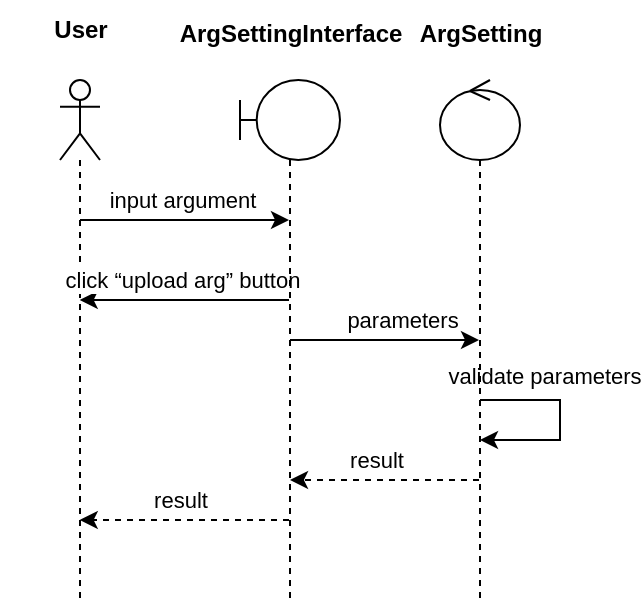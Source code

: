 <mxfile version="22.1.11" type="github">
  <diagram name="第 1 页" id="42TdLFu5hjxumaOI7XeB">
    <mxGraphModel dx="1783" dy="541" grid="1" gridSize="10" guides="1" tooltips="1" connect="1" arrows="1" fold="1" page="1" pageScale="1" pageWidth="827" pageHeight="1169" math="0" shadow="0">
      <root>
        <mxCell id="0" />
        <mxCell id="1" parent="0" />
        <mxCell id="NhdCOhWgxpIEbbQk7Ya7-1" style="edgeStyle=orthogonalEdgeStyle;rounded=0;orthogonalLoop=1;jettySize=auto;html=1;curved=0;" edge="1" parent="1" source="NhdCOhWgxpIEbbQk7Ya7-5" target="NhdCOhWgxpIEbbQk7Ya7-12">
          <mxGeometry relative="1" as="geometry">
            <Array as="points">
              <mxPoint x="-140" y="320" />
              <mxPoint x="-140" y="320" />
            </Array>
          </mxGeometry>
        </mxCell>
        <mxCell id="NhdCOhWgxpIEbbQk7Ya7-2" value="input argument" style="edgeLabel;html=1;align=center;verticalAlign=middle;resizable=0;points=[];" vertex="1" connectable="0" parent="NhdCOhWgxpIEbbQk7Ya7-1">
          <mxGeometry x="-0.259" y="4" relative="1" as="geometry">
            <mxPoint x="12" y="-6" as="offset" />
          </mxGeometry>
        </mxCell>
        <mxCell id="NhdCOhWgxpIEbbQk7Ya7-5" value="" style="shape=umlLifeline;perimeter=lifelinePerimeter;whiteSpace=wrap;html=1;container=1;dropTarget=0;collapsible=0;recursiveResize=0;outlineConnect=0;portConstraint=eastwest;newEdgeStyle={&quot;curved&quot;:0,&quot;rounded&quot;:0};participant=umlActor;" vertex="1" parent="1">
          <mxGeometry x="-220" y="250" width="20" height="260" as="geometry" />
        </mxCell>
        <mxCell id="NhdCOhWgxpIEbbQk7Ya7-6" style="edgeStyle=orthogonalEdgeStyle;rounded=0;orthogonalLoop=1;jettySize=auto;html=1;curved=0;" edge="1" parent="1">
          <mxGeometry relative="1" as="geometry">
            <mxPoint x="-105.5" y="360.0" as="sourcePoint" />
            <mxPoint x="-210.145" y="360.0" as="targetPoint" />
          </mxGeometry>
        </mxCell>
        <mxCell id="NhdCOhWgxpIEbbQk7Ya7-7" value="click “upload arg” button" style="edgeLabel;html=1;align=center;verticalAlign=middle;resizable=0;points=[];" vertex="1" connectable="0" parent="NhdCOhWgxpIEbbQk7Ya7-6">
          <mxGeometry x="0.146" y="2" relative="1" as="geometry">
            <mxPoint x="6" y="-12" as="offset" />
          </mxGeometry>
        </mxCell>
        <mxCell id="NhdCOhWgxpIEbbQk7Ya7-8" style="edgeStyle=orthogonalEdgeStyle;rounded=0;orthogonalLoop=1;jettySize=auto;html=1;curved=0;" edge="1" parent="1" source="NhdCOhWgxpIEbbQk7Ya7-12" target="NhdCOhWgxpIEbbQk7Ya7-18">
          <mxGeometry relative="1" as="geometry" />
        </mxCell>
        <mxCell id="NhdCOhWgxpIEbbQk7Ya7-9" value="parameters" style="edgeLabel;html=1;align=center;verticalAlign=middle;resizable=0;points=[];" vertex="1" connectable="0" parent="NhdCOhWgxpIEbbQk7Ya7-8">
          <mxGeometry x="0.277" relative="1" as="geometry">
            <mxPoint x="-5" y="-10" as="offset" />
          </mxGeometry>
        </mxCell>
        <mxCell id="NhdCOhWgxpIEbbQk7Ya7-10" style="edgeStyle=orthogonalEdgeStyle;rounded=0;orthogonalLoop=1;jettySize=auto;html=1;curved=0;dashed=1;" edge="1" parent="1">
          <mxGeometry relative="1" as="geometry">
            <mxPoint x="-105.5" y="470.0" as="sourcePoint" />
            <mxPoint x="-210.145" y="470.0" as="targetPoint" />
          </mxGeometry>
        </mxCell>
        <mxCell id="NhdCOhWgxpIEbbQk7Ya7-11" value="result" style="edgeLabel;html=1;align=center;verticalAlign=middle;resizable=0;points=[];" vertex="1" connectable="0" parent="NhdCOhWgxpIEbbQk7Ya7-10">
          <mxGeometry x="-0.021" y="-1" relative="1" as="geometry">
            <mxPoint x="-4" y="-9" as="offset" />
          </mxGeometry>
        </mxCell>
        <mxCell id="NhdCOhWgxpIEbbQk7Ya7-12" value="" style="shape=umlLifeline;perimeter=lifelinePerimeter;whiteSpace=wrap;html=1;container=1;dropTarget=0;collapsible=0;recursiveResize=0;outlineConnect=0;portConstraint=eastwest;newEdgeStyle={&quot;curved&quot;:0,&quot;rounded&quot;:0};participant=umlBoundary;" vertex="1" parent="1">
          <mxGeometry x="-130" y="250" width="50" height="260" as="geometry" />
        </mxCell>
        <mxCell id="NhdCOhWgxpIEbbQk7Ya7-13" value="User" style="text;align=center;fontStyle=1;verticalAlign=middle;spacingLeft=3;spacingRight=3;strokeColor=none;rotatable=0;points=[[0,0.5],[1,0.5]];portConstraint=eastwest;html=1;" vertex="1" parent="1">
          <mxGeometry x="-250" y="210" width="80" height="30" as="geometry" />
        </mxCell>
        <mxCell id="NhdCOhWgxpIEbbQk7Ya7-14" style="edgeStyle=orthogonalEdgeStyle;rounded=0;orthogonalLoop=1;jettySize=auto;html=1;curved=0;" edge="1" parent="1" source="NhdCOhWgxpIEbbQk7Ya7-18" target="NhdCOhWgxpIEbbQk7Ya7-18">
          <mxGeometry relative="1" as="geometry">
            <mxPoint x="-10.5" y="410.0" as="sourcePoint" />
            <mxPoint x="-10.145" y="450.0" as="targetPoint" />
            <Array as="points">
              <mxPoint x="30" y="410" />
              <mxPoint x="30" y="430" />
            </Array>
          </mxGeometry>
        </mxCell>
        <mxCell id="NhdCOhWgxpIEbbQk7Ya7-15" value="validate&amp;nbsp;parameters" style="edgeLabel;html=1;align=center;verticalAlign=middle;resizable=0;points=[];" vertex="1" connectable="0" parent="NhdCOhWgxpIEbbQk7Ya7-14">
          <mxGeometry x="0.192" y="2" relative="1" as="geometry">
            <mxPoint x="-10" y="-32" as="offset" />
          </mxGeometry>
        </mxCell>
        <mxCell id="NhdCOhWgxpIEbbQk7Ya7-16" style="edgeStyle=orthogonalEdgeStyle;rounded=0;orthogonalLoop=1;jettySize=auto;html=1;curved=0;dashed=1;" edge="1" parent="1" source="NhdCOhWgxpIEbbQk7Ya7-18" target="NhdCOhWgxpIEbbQk7Ya7-12">
          <mxGeometry relative="1" as="geometry">
            <Array as="points">
              <mxPoint x="-60" y="450" />
              <mxPoint x="-60" y="450" />
            </Array>
          </mxGeometry>
        </mxCell>
        <mxCell id="NhdCOhWgxpIEbbQk7Ya7-17" value="result" style="edgeLabel;html=1;align=center;verticalAlign=middle;resizable=0;points=[];" vertex="1" connectable="0" parent="NhdCOhWgxpIEbbQk7Ya7-16">
          <mxGeometry x="0.094" y="-1" relative="1" as="geometry">
            <mxPoint y="-9" as="offset" />
          </mxGeometry>
        </mxCell>
        <mxCell id="NhdCOhWgxpIEbbQk7Ya7-18" value="" style="shape=umlLifeline;perimeter=lifelinePerimeter;whiteSpace=wrap;html=1;container=1;dropTarget=0;collapsible=0;recursiveResize=0;outlineConnect=0;portConstraint=eastwest;newEdgeStyle={&quot;curved&quot;:0,&quot;rounded&quot;:0};participant=umlControl;" vertex="1" parent="1">
          <mxGeometry x="-30" y="250" width="40" height="260" as="geometry" />
        </mxCell>
        <mxCell id="NhdCOhWgxpIEbbQk7Ya7-19" value="ArgSettingInterface" style="text;align=center;fontStyle=1;verticalAlign=middle;spacingLeft=3;spacingRight=3;strokeColor=none;rotatable=0;points=[[0,0.5],[1,0.5]];portConstraint=eastwest;html=1;" vertex="1" parent="1">
          <mxGeometry x="-145" y="214" width="80" height="26" as="geometry" />
        </mxCell>
        <mxCell id="NhdCOhWgxpIEbbQk7Ya7-20" value="ArgSetting" style="text;align=center;fontStyle=1;verticalAlign=middle;spacingLeft=3;spacingRight=3;strokeColor=none;rotatable=0;points=[[0,0.5],[1,0.5]];portConstraint=eastwest;html=1;" vertex="1" parent="1">
          <mxGeometry x="-50" y="214" width="80" height="26" as="geometry" />
        </mxCell>
      </root>
    </mxGraphModel>
  </diagram>
</mxfile>
